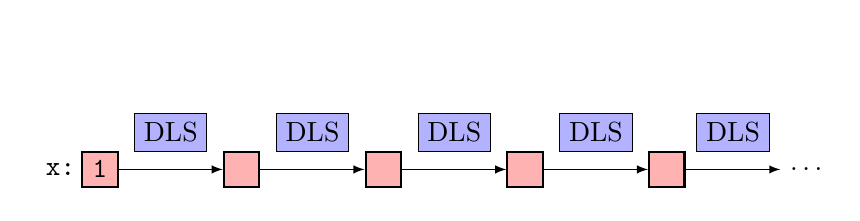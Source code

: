 \usetikzlibrary{calc,matrix,backgrounds,fit,shapes,arrows}
\begin{tikzpicture}[
  scale=1.0,
  transform shape,
  node distance=18mm
]

  \path[use as bounding box] (-8mm,-3mm) rectangle (93mm,18mm);

  \tikzstyle{memnode}=[draw,rectangle,fill=lightgray,thick,minimum height=4.5mm, minimum width=4.5mm,inner sep=1mm,node distance=18mm,font=\tt]
  \tikzstyle{memnodeblue}=[draw,rectangle,fill=blue!30,thick,minimum height=4.5mm, minimum width=4.5mm,inner sep=1mm,node distance=18mm,font=\tt]
  \tikzstyle{memnodepink}=[draw,rectangle,fill=red!30,thick,minimum height=4.5mm, minimum width=4.5mm,inner sep=1mm,node distance=18mm,font=\tt]
  \tikzstyle{memnodegreen}=[draw,rectangle,fill=green!60,thick,minimum height=4.5mm, minimum width=4.5mm,inner sep=1mm,node distance=18mm,font=\tt]

  \tikzstyle{nullnode}=[node distance=18mm,label=center:$\bot$]
  \tikzstyle{varnode}=[font=\tt]
  \tikzstyle{refnode}=[fill=lightgray!40,minimum height=4.5mm, minimum width=4.5mm,inner sep=1mm,font=\tt]

  \tikzstyle{pointer}=[draw,->,>=latex]
  \tikzstyle{ptrlab}=[above,font=\tt]
  \tikzstyle{nextptr}=[label={[draw,fill=blue!30,label distance=1mm]90:DLS }]
  \tikzstyle{prevptr}=[label={[label distance=0mm,font=\tt]-90:prev}]


  % nodes
  \node[memnodepink] (x1) at (0mm,0mm) {1};
  \node[memnodepink] (x2) [right of=x1] {};
  \node[memnodepink] (x3) [right of=x2] {};
  \node[memnodepink] (x4) [right of=x3] {};
  \node[memnodepink] (x5) [right of=x4] {};

%  \node[nullnode] (x5null) [right of=x5] {};
  \node (x5null) [right of=x5] {\dots};

  \node[varnode,node distance=5mm] (x) [left of=x1] {x:};

  % pointers
  \draw[pointer] (x1)    edge node[nextptr]   {} (x2);
  \draw[pointer] (x2)    edge node[nextptr]   {} (x3);
  \draw[pointer] (x3)    edge node[nextptr]   {} (x4);
  \draw[pointer] (x4)    edge node[nextptr]   {} (x5);
  \draw[pointer] (x5)    edge node[nextptr]   {} (x5null);

\end{tikzpicture}
